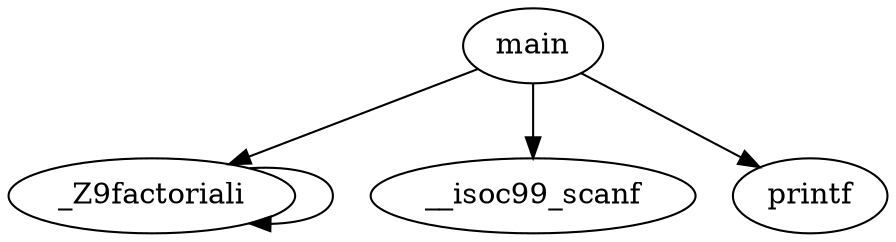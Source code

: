 digraph A{
_Z9factoriali -> _Z9factoriali;
main -> _Z9factoriali;
main -> __isoc99_scanf;
main -> printf;
}